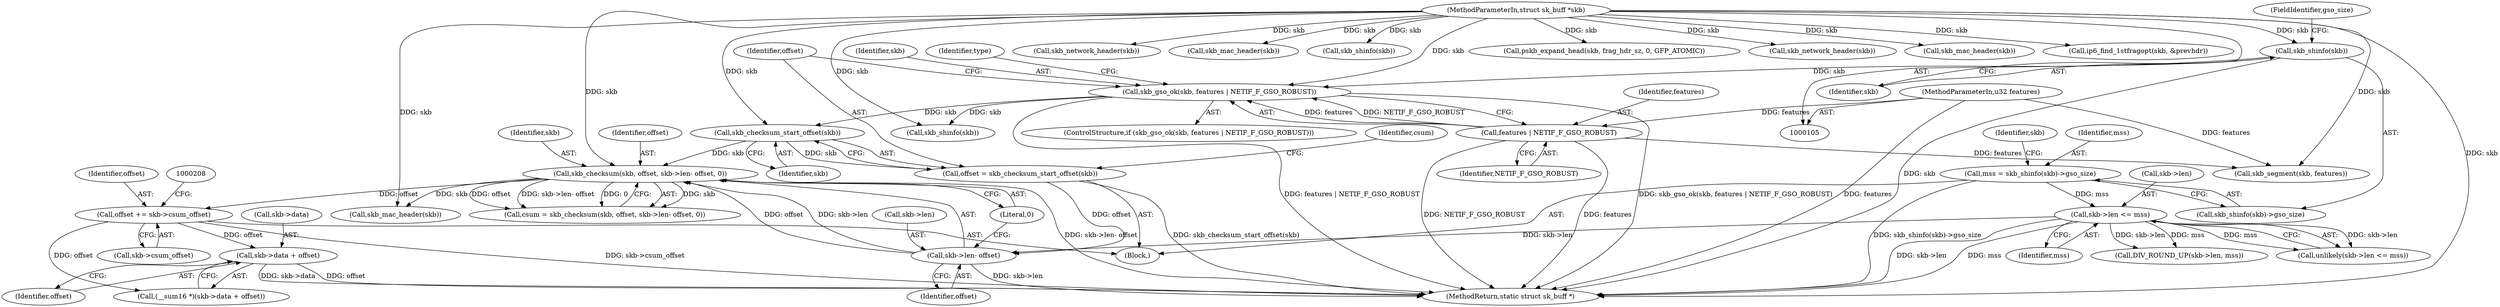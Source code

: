 digraph "0_linux_87c48fa3b4630905f98268dde838ee43626a060c_3@pointer" {
"1000209" [label="(Call,skb->data + offset)"];
"1000200" [label="(Call,offset += skb->csum_offset)"];
"1000191" [label="(Call,skb_checksum(skb, offset, skb->len- offset, 0))"];
"1000187" [label="(Call,skb_checksum_start_offset(skb))"];
"1000144" [label="(Call,skb_gso_ok(skb, features | NETIF_F_GSO_ROBUST))"];
"1000132" [label="(Call,skb_shinfo(skb))"];
"1000106" [label="(MethodParameterIn,struct sk_buff *skb)"];
"1000146" [label="(Call,features | NETIF_F_GSO_ROBUST)"];
"1000107" [label="(MethodParameterIn,u32 features)"];
"1000194" [label="(Call,skb->len- offset)"];
"1000137" [label="(Call,skb->len <= mss)"];
"1000129" [label="(Call,mss = skb_shinfo(skb)->gso_size)"];
"1000185" [label="(Call,offset = skb_checksum_start_offset(skb))"];
"1000193" [label="(Identifier,offset)"];
"1000199" [label="(Literal,0)"];
"1000213" [label="(Identifier,offset)"];
"1000130" [label="(Identifier,mss)"];
"1000129" [label="(Call,mss = skb_shinfo(skb)->gso_size)"];
"1000139" [label="(Identifier,skb)"];
"1000200" [label="(Call,offset += skb->csum_offset)"];
"1000254" [label="(Call,skb_network_header(skb))"];
"1000207" [label="(Call,(__sum16 *)(skb->data + offset))"];
"1000202" [label="(Call,skb->csum_offset)"];
"1000106" [label="(MethodParameterIn,struct sk_buff *skb)"];
"1000132" [label="(Call,skb_shinfo(skb))"];
"1000224" [label="(Call,skb_mac_header(skb))"];
"1000201" [label="(Identifier,offset)"];
"1000262" [label="(Call,skb_mac_header(skb))"];
"1000148" [label="(Identifier,NETIF_F_GSO_ROBUST)"];
"1000143" [label="(ControlStructure,if (skb_gso_ok(skb, features | NETIF_F_GSO_ROBUST)))"];
"1000210" [label="(Call,skb->data)"];
"1000134" [label="(FieldIdentifier,gso_size)"];
"1000173" [label="(Call,skb_shinfo(skb))"];
"1000144" [label="(Call,skb_gso_ok(skb, features | NETIF_F_GSO_ROBUST))"];
"1000189" [label="(Call,csum = skb_checksum(skb, offset, skb->len- offset, 0))"];
"1000186" [label="(Identifier,offset)"];
"1000185" [label="(Call,offset = skb_checksum_start_offset(skb))"];
"1000147" [label="(Identifier,features)"];
"1000141" [label="(Identifier,mss)"];
"1000176" [label="(Call,DIV_ROUND_UP(skb->len, mss))"];
"1000308" [label="(MethodReturn,static struct sk_buff *)"];
"1000302" [label="(Call,skb_segment(skb, features))"];
"1000198" [label="(Identifier,offset)"];
"1000209" [label="(Call,skb->data + offset)"];
"1000136" [label="(Call,unlikely(skb->len <= mss))"];
"1000133" [label="(Identifier,skb)"];
"1000187" [label="(Call,skb_checksum_start_offset(skb))"];
"1000192" [label="(Identifier,skb)"];
"1000188" [label="(Identifier,skb)"];
"1000191" [label="(Call,skb_checksum(skb, offset, skb->len- offset, 0))"];
"1000107" [label="(MethodParameterIn,u32 features)"];
"1000190" [label="(Identifier,csum)"];
"1000145" [label="(Identifier,skb)"];
"1000152" [label="(Identifier,type)"];
"1000231" [label="(Call,pskb_expand_head(skb, frag_hdr_sz, 0, GFP_ATOMIC))"];
"1000138" [label="(Call,skb->len)"];
"1000285" [label="(Call,skb_network_header(skb))"];
"1000257" [label="(Call,skb_mac_header(skb))"];
"1000131" [label="(Call,skb_shinfo(skb)->gso_size)"];
"1000239" [label="(Call,ip6_find_1stfragopt(skb, &prevhdr))"];
"1000137" [label="(Call,skb->len <= mss)"];
"1000195" [label="(Call,skb->len)"];
"1000146" [label="(Call,features | NETIF_F_GSO_ROBUST)"];
"1000108" [label="(Block,)"];
"1000154" [label="(Call,skb_shinfo(skb))"];
"1000194" [label="(Call,skb->len- offset)"];
"1000209" -> "1000207"  [label="AST: "];
"1000209" -> "1000213"  [label="CFG: "];
"1000210" -> "1000209"  [label="AST: "];
"1000213" -> "1000209"  [label="AST: "];
"1000207" -> "1000209"  [label="CFG: "];
"1000209" -> "1000308"  [label="DDG: skb->data"];
"1000209" -> "1000308"  [label="DDG: offset"];
"1000200" -> "1000209"  [label="DDG: offset"];
"1000200" -> "1000108"  [label="AST: "];
"1000200" -> "1000202"  [label="CFG: "];
"1000201" -> "1000200"  [label="AST: "];
"1000202" -> "1000200"  [label="AST: "];
"1000208" -> "1000200"  [label="CFG: "];
"1000200" -> "1000308"  [label="DDG: skb->csum_offset"];
"1000191" -> "1000200"  [label="DDG: offset"];
"1000200" -> "1000207"  [label="DDG: offset"];
"1000191" -> "1000189"  [label="AST: "];
"1000191" -> "1000199"  [label="CFG: "];
"1000192" -> "1000191"  [label="AST: "];
"1000193" -> "1000191"  [label="AST: "];
"1000194" -> "1000191"  [label="AST: "];
"1000199" -> "1000191"  [label="AST: "];
"1000189" -> "1000191"  [label="CFG: "];
"1000191" -> "1000308"  [label="DDG: skb->len- offset"];
"1000191" -> "1000189"  [label="DDG: skb"];
"1000191" -> "1000189"  [label="DDG: offset"];
"1000191" -> "1000189"  [label="DDG: skb->len- offset"];
"1000191" -> "1000189"  [label="DDG: 0"];
"1000187" -> "1000191"  [label="DDG: skb"];
"1000106" -> "1000191"  [label="DDG: skb"];
"1000194" -> "1000191"  [label="DDG: offset"];
"1000194" -> "1000191"  [label="DDG: skb->len"];
"1000191" -> "1000224"  [label="DDG: skb"];
"1000187" -> "1000185"  [label="AST: "];
"1000187" -> "1000188"  [label="CFG: "];
"1000188" -> "1000187"  [label="AST: "];
"1000185" -> "1000187"  [label="CFG: "];
"1000187" -> "1000185"  [label="DDG: skb"];
"1000144" -> "1000187"  [label="DDG: skb"];
"1000106" -> "1000187"  [label="DDG: skb"];
"1000144" -> "1000143"  [label="AST: "];
"1000144" -> "1000146"  [label="CFG: "];
"1000145" -> "1000144"  [label="AST: "];
"1000146" -> "1000144"  [label="AST: "];
"1000152" -> "1000144"  [label="CFG: "];
"1000186" -> "1000144"  [label="CFG: "];
"1000144" -> "1000308"  [label="DDG: skb_gso_ok(skb, features | NETIF_F_GSO_ROBUST)"];
"1000144" -> "1000308"  [label="DDG: features | NETIF_F_GSO_ROBUST"];
"1000132" -> "1000144"  [label="DDG: skb"];
"1000106" -> "1000144"  [label="DDG: skb"];
"1000146" -> "1000144"  [label="DDG: features"];
"1000146" -> "1000144"  [label="DDG: NETIF_F_GSO_ROBUST"];
"1000144" -> "1000154"  [label="DDG: skb"];
"1000132" -> "1000131"  [label="AST: "];
"1000132" -> "1000133"  [label="CFG: "];
"1000133" -> "1000132"  [label="AST: "];
"1000134" -> "1000132"  [label="CFG: "];
"1000132" -> "1000308"  [label="DDG: skb"];
"1000106" -> "1000132"  [label="DDG: skb"];
"1000106" -> "1000105"  [label="AST: "];
"1000106" -> "1000308"  [label="DDG: skb"];
"1000106" -> "1000154"  [label="DDG: skb"];
"1000106" -> "1000173"  [label="DDG: skb"];
"1000106" -> "1000224"  [label="DDG: skb"];
"1000106" -> "1000231"  [label="DDG: skb"];
"1000106" -> "1000239"  [label="DDG: skb"];
"1000106" -> "1000254"  [label="DDG: skb"];
"1000106" -> "1000257"  [label="DDG: skb"];
"1000106" -> "1000262"  [label="DDG: skb"];
"1000106" -> "1000285"  [label="DDG: skb"];
"1000106" -> "1000302"  [label="DDG: skb"];
"1000146" -> "1000148"  [label="CFG: "];
"1000147" -> "1000146"  [label="AST: "];
"1000148" -> "1000146"  [label="AST: "];
"1000146" -> "1000308"  [label="DDG: NETIF_F_GSO_ROBUST"];
"1000146" -> "1000308"  [label="DDG: features"];
"1000107" -> "1000146"  [label="DDG: features"];
"1000146" -> "1000302"  [label="DDG: features"];
"1000107" -> "1000105"  [label="AST: "];
"1000107" -> "1000308"  [label="DDG: features"];
"1000107" -> "1000302"  [label="DDG: features"];
"1000194" -> "1000198"  [label="CFG: "];
"1000195" -> "1000194"  [label="AST: "];
"1000198" -> "1000194"  [label="AST: "];
"1000199" -> "1000194"  [label="CFG: "];
"1000194" -> "1000308"  [label="DDG: skb->len"];
"1000137" -> "1000194"  [label="DDG: skb->len"];
"1000185" -> "1000194"  [label="DDG: offset"];
"1000137" -> "1000136"  [label="AST: "];
"1000137" -> "1000141"  [label="CFG: "];
"1000138" -> "1000137"  [label="AST: "];
"1000141" -> "1000137"  [label="AST: "];
"1000136" -> "1000137"  [label="CFG: "];
"1000137" -> "1000308"  [label="DDG: mss"];
"1000137" -> "1000308"  [label="DDG: skb->len"];
"1000137" -> "1000136"  [label="DDG: skb->len"];
"1000137" -> "1000136"  [label="DDG: mss"];
"1000129" -> "1000137"  [label="DDG: mss"];
"1000137" -> "1000176"  [label="DDG: skb->len"];
"1000137" -> "1000176"  [label="DDG: mss"];
"1000129" -> "1000108"  [label="AST: "];
"1000129" -> "1000131"  [label="CFG: "];
"1000130" -> "1000129"  [label="AST: "];
"1000131" -> "1000129"  [label="AST: "];
"1000139" -> "1000129"  [label="CFG: "];
"1000129" -> "1000308"  [label="DDG: skb_shinfo(skb)->gso_size"];
"1000185" -> "1000108"  [label="AST: "];
"1000186" -> "1000185"  [label="AST: "];
"1000190" -> "1000185"  [label="CFG: "];
"1000185" -> "1000308"  [label="DDG: skb_checksum_start_offset(skb)"];
}
